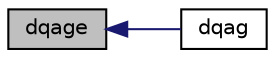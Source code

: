 digraph "dqage"
{
  edge [fontname="Helvetica",fontsize="10",labelfontname="Helvetica",labelfontsize="10"];
  node [fontname="Helvetica",fontsize="10",shape=record];
  rankdir="LR";
  Node1 [label="dqage",height=0.2,width=0.4,color="black", fillcolor="grey75", style="filled", fontcolor="black"];
  Node1 -> Node2 [dir="back",color="midnightblue",fontsize="10",style="solid",fontname="Helvetica"];
  Node2 [label="dqag",height=0.2,width=0.4,color="black", fillcolor="white", style="filled",URL="$quadpack__double_8f90.html#a6bfd4e12446f0b8186a5278d2405f3cb"];
}
